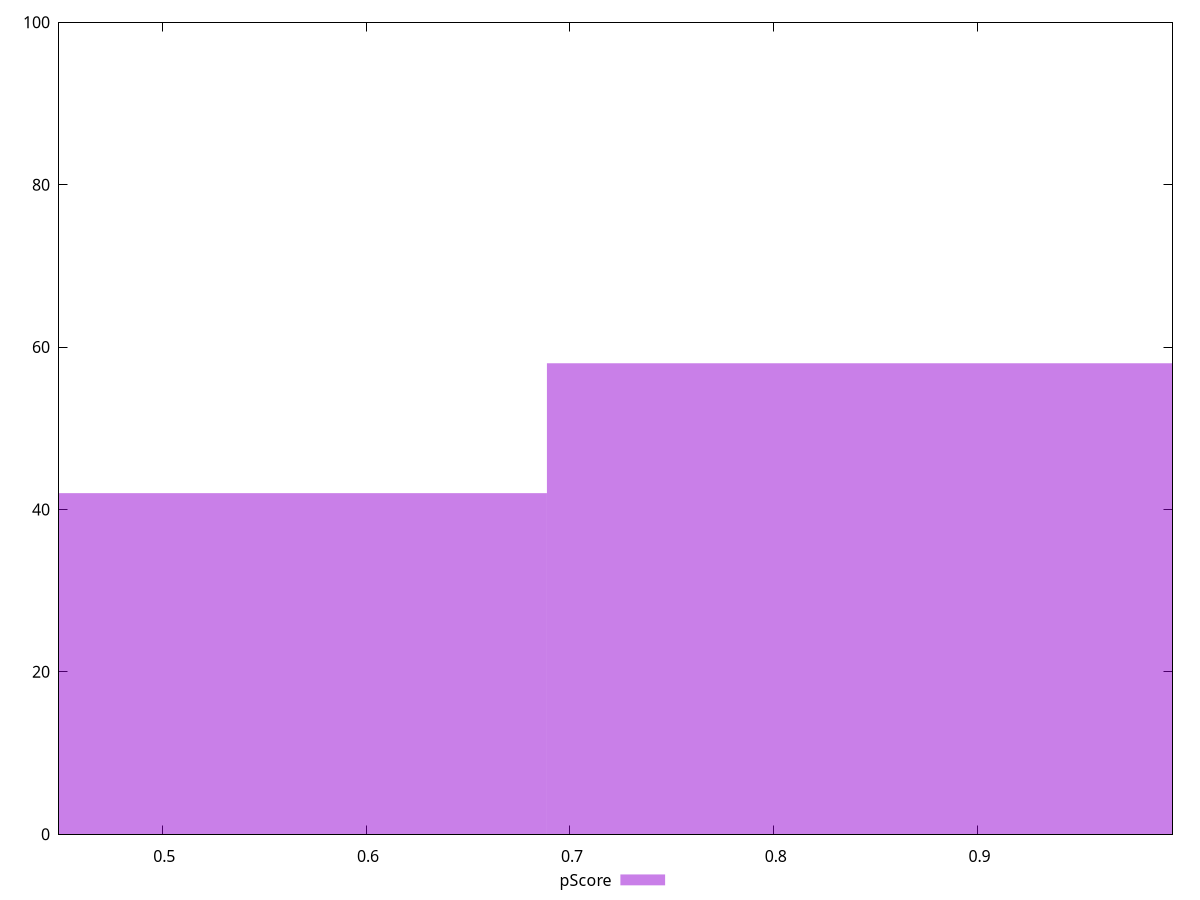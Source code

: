 reset

$pScore <<EOF
0.9182899658281326 58
0.4591449829140663 42
EOF

set key outside below
set boxwidth 0.4591449829140663
set xrange [0.44932206653581097:0.9956483294080012]
set yrange [0:100]
set trange [0:100]
set style fill transparent solid 0.5 noborder
set terminal svg size 640, 490 enhanced background rgb 'white'
set output "reports/report_00028_2021-02-24T12-49-42.674Z/mainthread-work-breakdown/samples/agenda/pScore/histogram.svg"

plot $pScore title "pScore" with boxes

reset
